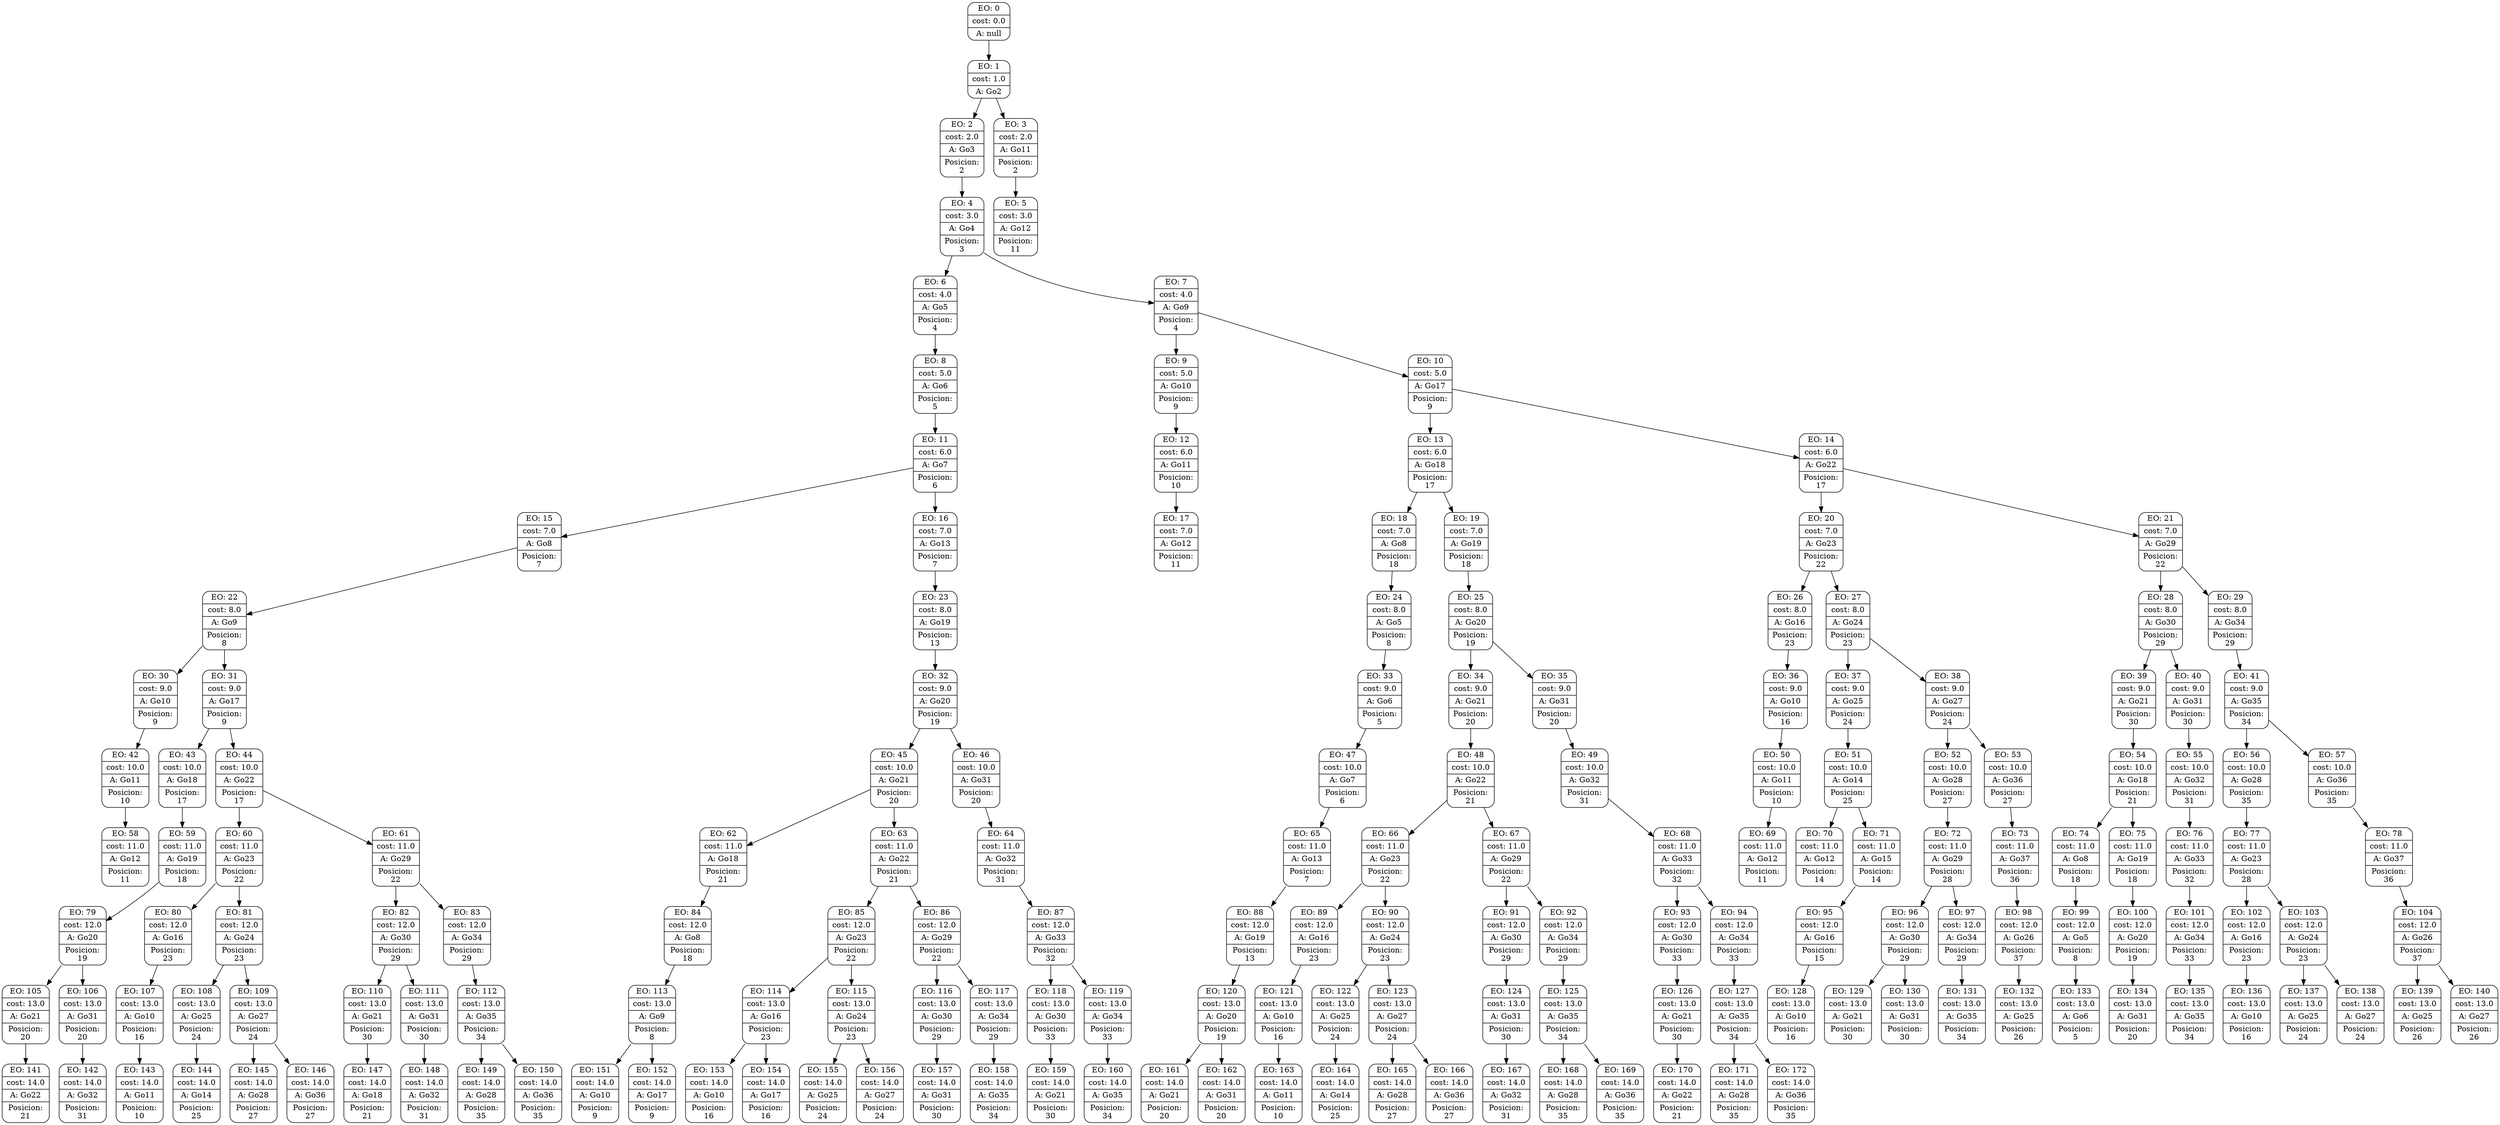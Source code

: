 digraph g {
node [shape = Mrecord];
nodo0[label="{EO: 0|cost: 0.0|A: null}"]
nodo1[label="{EO: 1|cost: 1.0|A: Go2}"]
nodo2[label="{EO: 2|cost: 2.0|A: Go3|Posicion:\n2}"]
nodo4[label="{EO: 4|cost: 3.0|A: Go4|Posicion:\n3}"]
nodo6[label="{EO: 6|cost: 4.0|A: Go5|Posicion:\n4}"]
nodo8[label="{EO: 8|cost: 5.0|A: Go6|Posicion:\n5}"]
nodo11[label="{EO: 11|cost: 6.0|A: Go7|Posicion:\n6}"]
nodo15[label="{EO: 15|cost: 7.0|A: Go8|Posicion:\n7}"]
nodo22[label="{EO: 22|cost: 8.0|A: Go9|Posicion:\n8}"]
nodo30[label="{EO: 30|cost: 9.0|A: Go10|Posicion:\n9}"]
nodo42[label="{EO: 42|cost: 10.0|A: Go11|Posicion:\n10}"]
nodo58[label="{EO: 58|cost: 11.0|A: Go12|Posicion:\n11}"]

nodo42 -> nodo58;

nodo30 -> nodo42;

nodo22 -> nodo30;
nodo31[label="{EO: 31|cost: 9.0|A: Go17|Posicion:\n9}"]
nodo43[label="{EO: 43|cost: 10.0|A: Go18|Posicion:\n17}"]
nodo59[label="{EO: 59|cost: 11.0|A: Go19|Posicion:\n18}"]
nodo79[label="{EO: 79|cost: 12.0|A: Go20|Posicion:\n19}"]
nodo105[label="{EO: 105|cost: 13.0|A: Go21|Posicion:\n20}"]
nodo141[label="{EO: 141|cost: 14.0|A: Go22|Posicion:\n21}"]

nodo105 -> nodo141;

nodo79 -> nodo105;
nodo106[label="{EO: 106|cost: 13.0|A: Go31|Posicion:\n20}"]
nodo142[label="{EO: 142|cost: 14.0|A: Go32|Posicion:\n31}"]

nodo106 -> nodo142;

nodo79 -> nodo106;

nodo59 -> nodo79;

nodo43 -> nodo59;

nodo31 -> nodo43;
nodo44[label="{EO: 44|cost: 10.0|A: Go22|Posicion:\n17}"]
nodo60[label="{EO: 60|cost: 11.0|A: Go23|Posicion:\n22}"]
nodo80[label="{EO: 80|cost: 12.0|A: Go16|Posicion:\n23}"]
nodo107[label="{EO: 107|cost: 13.0|A: Go10|Posicion:\n16}"]
nodo143[label="{EO: 143|cost: 14.0|A: Go11|Posicion:\n10}"]

nodo107 -> nodo143;

nodo80 -> nodo107;

nodo60 -> nodo80;
nodo81[label="{EO: 81|cost: 12.0|A: Go24|Posicion:\n23}"]
nodo108[label="{EO: 108|cost: 13.0|A: Go25|Posicion:\n24}"]
nodo144[label="{EO: 144|cost: 14.0|A: Go14|Posicion:\n25}"]

nodo108 -> nodo144;

nodo81 -> nodo108;
nodo109[label="{EO: 109|cost: 13.0|A: Go27|Posicion:\n24}"]
nodo145[label="{EO: 145|cost: 14.0|A: Go28|Posicion:\n27}"]

nodo109 -> nodo145;
nodo146[label="{EO: 146|cost: 14.0|A: Go36|Posicion:\n27}"]

nodo109 -> nodo146;

nodo81 -> nodo109;

nodo60 -> nodo81;

nodo44 -> nodo60;
nodo61[label="{EO: 61|cost: 11.0|A: Go29|Posicion:\n22}"]
nodo82[label="{EO: 82|cost: 12.0|A: Go30|Posicion:\n29}"]
nodo110[label="{EO: 110|cost: 13.0|A: Go21|Posicion:\n30}"]
nodo147[label="{EO: 147|cost: 14.0|A: Go18|Posicion:\n21}"]

nodo110 -> nodo147;

nodo82 -> nodo110;
nodo111[label="{EO: 111|cost: 13.0|A: Go31|Posicion:\n30}"]
nodo148[label="{EO: 148|cost: 14.0|A: Go32|Posicion:\n31}"]

nodo111 -> nodo148;

nodo82 -> nodo111;

nodo61 -> nodo82;
nodo83[label="{EO: 83|cost: 12.0|A: Go34|Posicion:\n29}"]
nodo112[label="{EO: 112|cost: 13.0|A: Go35|Posicion:\n34}"]
nodo149[label="{EO: 149|cost: 14.0|A: Go28|Posicion:\n35}"]

nodo112 -> nodo149;
nodo150[label="{EO: 150|cost: 14.0|A: Go36|Posicion:\n35}"]

nodo112 -> nodo150;

nodo83 -> nodo112;

nodo61 -> nodo83;

nodo44 -> nodo61;

nodo31 -> nodo44;

nodo22 -> nodo31;

nodo15 -> nodo22;

nodo11 -> nodo15;
nodo16[label="{EO: 16|cost: 7.0|A: Go13|Posicion:\n7}"]
nodo23[label="{EO: 23|cost: 8.0|A: Go19|Posicion:\n13}"]
nodo32[label="{EO: 32|cost: 9.0|A: Go20|Posicion:\n19}"]
nodo45[label="{EO: 45|cost: 10.0|A: Go21|Posicion:\n20}"]
nodo62[label="{EO: 62|cost: 11.0|A: Go18|Posicion:\n21}"]
nodo84[label="{EO: 84|cost: 12.0|A: Go8|Posicion:\n18}"]
nodo113[label="{EO: 113|cost: 13.0|A: Go9|Posicion:\n8}"]
nodo151[label="{EO: 151|cost: 14.0|A: Go10|Posicion:\n9}"]

nodo113 -> nodo151;
nodo152[label="{EO: 152|cost: 14.0|A: Go17|Posicion:\n9}"]

nodo113 -> nodo152;

nodo84 -> nodo113;

nodo62 -> nodo84;

nodo45 -> nodo62;
nodo63[label="{EO: 63|cost: 11.0|A: Go22|Posicion:\n21}"]
nodo85[label="{EO: 85|cost: 12.0|A: Go23|Posicion:\n22}"]
nodo114[label="{EO: 114|cost: 13.0|A: Go16|Posicion:\n23}"]
nodo153[label="{EO: 153|cost: 14.0|A: Go10|Posicion:\n16}"]

nodo114 -> nodo153;
nodo154[label="{EO: 154|cost: 14.0|A: Go17|Posicion:\n16}"]

nodo114 -> nodo154;

nodo85 -> nodo114;
nodo115[label="{EO: 115|cost: 13.0|A: Go24|Posicion:\n23}"]
nodo155[label="{EO: 155|cost: 14.0|A: Go25|Posicion:\n24}"]

nodo115 -> nodo155;
nodo156[label="{EO: 156|cost: 14.0|A: Go27|Posicion:\n24}"]

nodo115 -> nodo156;

nodo85 -> nodo115;

nodo63 -> nodo85;
nodo86[label="{EO: 86|cost: 12.0|A: Go29|Posicion:\n22}"]
nodo116[label="{EO: 116|cost: 13.0|A: Go30|Posicion:\n29}"]
nodo157[label="{EO: 157|cost: 14.0|A: Go31|Posicion:\n30}"]

nodo116 -> nodo157;

nodo86 -> nodo116;
nodo117[label="{EO: 117|cost: 13.0|A: Go34|Posicion:\n29}"]
nodo158[label="{EO: 158|cost: 14.0|A: Go35|Posicion:\n34}"]

nodo117 -> nodo158;

nodo86 -> nodo117;

nodo63 -> nodo86;

nodo45 -> nodo63;

nodo32 -> nodo45;
nodo46[label="{EO: 46|cost: 10.0|A: Go31|Posicion:\n20}"]
nodo64[label="{EO: 64|cost: 11.0|A: Go32|Posicion:\n31}"]
nodo87[label="{EO: 87|cost: 12.0|A: Go33|Posicion:\n32}"]
nodo118[label="{EO: 118|cost: 13.0|A: Go30|Posicion:\n33}"]
nodo159[label="{EO: 159|cost: 14.0|A: Go21|Posicion:\n30}"]

nodo118 -> nodo159;

nodo87 -> nodo118;
nodo119[label="{EO: 119|cost: 13.0|A: Go34|Posicion:\n33}"]
nodo160[label="{EO: 160|cost: 14.0|A: Go35|Posicion:\n34}"]

nodo119 -> nodo160;

nodo87 -> nodo119;

nodo64 -> nodo87;

nodo46 -> nodo64;

nodo32 -> nodo46;

nodo23 -> nodo32;

nodo16 -> nodo23;

nodo11 -> nodo16;

nodo8 -> nodo11;

nodo6 -> nodo8;

nodo4 -> nodo6;
nodo7[label="{EO: 7|cost: 4.0|A: Go9|Posicion:\n4}"]
nodo9[label="{EO: 9|cost: 5.0|A: Go10|Posicion:\n9}"]
nodo12[label="{EO: 12|cost: 6.0|A: Go11|Posicion:\n10}"]
nodo17[label="{EO: 17|cost: 7.0|A: Go12|Posicion:\n11}"]

nodo12 -> nodo17;

nodo9 -> nodo12;

nodo7 -> nodo9;
nodo10[label="{EO: 10|cost: 5.0|A: Go17|Posicion:\n9}"]
nodo13[label="{EO: 13|cost: 6.0|A: Go18|Posicion:\n17}"]
nodo18[label="{EO: 18|cost: 7.0|A: Go8|Posicion:\n18}"]
nodo24[label="{EO: 24|cost: 8.0|A: Go5|Posicion:\n8}"]
nodo33[label="{EO: 33|cost: 9.0|A: Go6|Posicion:\n5}"]
nodo47[label="{EO: 47|cost: 10.0|A: Go7|Posicion:\n6}"]
nodo65[label="{EO: 65|cost: 11.0|A: Go13|Posicion:\n7}"]
nodo88[label="{EO: 88|cost: 12.0|A: Go19|Posicion:\n13}"]
nodo120[label="{EO: 120|cost: 13.0|A: Go20|Posicion:\n19}"]
nodo161[label="{EO: 161|cost: 14.0|A: Go21|Posicion:\n20}"]

nodo120 -> nodo161;
nodo162[label="{EO: 162|cost: 14.0|A: Go31|Posicion:\n20}"]

nodo120 -> nodo162;

nodo88 -> nodo120;

nodo65 -> nodo88;

nodo47 -> nodo65;

nodo33 -> nodo47;

nodo24 -> nodo33;

nodo18 -> nodo24;

nodo13 -> nodo18;
nodo19[label="{EO: 19|cost: 7.0|A: Go19|Posicion:\n18}"]
nodo25[label="{EO: 25|cost: 8.0|A: Go20|Posicion:\n19}"]
nodo34[label="{EO: 34|cost: 9.0|A: Go21|Posicion:\n20}"]
nodo48[label="{EO: 48|cost: 10.0|A: Go22|Posicion:\n21}"]
nodo66[label="{EO: 66|cost: 11.0|A: Go23|Posicion:\n22}"]
nodo89[label="{EO: 89|cost: 12.0|A: Go16|Posicion:\n23}"]
nodo121[label="{EO: 121|cost: 13.0|A: Go10|Posicion:\n16}"]
nodo163[label="{EO: 163|cost: 14.0|A: Go11|Posicion:\n10}"]

nodo121 -> nodo163;

nodo89 -> nodo121;

nodo66 -> nodo89;
nodo90[label="{EO: 90|cost: 12.0|A: Go24|Posicion:\n23}"]
nodo122[label="{EO: 122|cost: 13.0|A: Go25|Posicion:\n24}"]
nodo164[label="{EO: 164|cost: 14.0|A: Go14|Posicion:\n25}"]

nodo122 -> nodo164;

nodo90 -> nodo122;
nodo123[label="{EO: 123|cost: 13.0|A: Go27|Posicion:\n24}"]
nodo165[label="{EO: 165|cost: 14.0|A: Go28|Posicion:\n27}"]

nodo123 -> nodo165;
nodo166[label="{EO: 166|cost: 14.0|A: Go36|Posicion:\n27}"]

nodo123 -> nodo166;

nodo90 -> nodo123;

nodo66 -> nodo90;

nodo48 -> nodo66;
nodo67[label="{EO: 67|cost: 11.0|A: Go29|Posicion:\n22}"]
nodo91[label="{EO: 91|cost: 12.0|A: Go30|Posicion:\n29}"]
nodo124[label="{EO: 124|cost: 13.0|A: Go31|Posicion:\n30}"]
nodo167[label="{EO: 167|cost: 14.0|A: Go32|Posicion:\n31}"]

nodo124 -> nodo167;

nodo91 -> nodo124;

nodo67 -> nodo91;
nodo92[label="{EO: 92|cost: 12.0|A: Go34|Posicion:\n29}"]
nodo125[label="{EO: 125|cost: 13.0|A: Go35|Posicion:\n34}"]
nodo168[label="{EO: 168|cost: 14.0|A: Go28|Posicion:\n35}"]

nodo125 -> nodo168;
nodo169[label="{EO: 169|cost: 14.0|A: Go36|Posicion:\n35}"]

nodo125 -> nodo169;

nodo92 -> nodo125;

nodo67 -> nodo92;

nodo48 -> nodo67;

nodo34 -> nodo48;

nodo25 -> nodo34;
nodo35[label="{EO: 35|cost: 9.0|A: Go31|Posicion:\n20}"]
nodo49[label="{EO: 49|cost: 10.0|A: Go32|Posicion:\n31}"]
nodo68[label="{EO: 68|cost: 11.0|A: Go33|Posicion:\n32}"]
nodo93[label="{EO: 93|cost: 12.0|A: Go30|Posicion:\n33}"]
nodo126[label="{EO: 126|cost: 13.0|A: Go21|Posicion:\n30}"]
nodo170[label="{EO: 170|cost: 14.0|A: Go22|Posicion:\n21}"]

nodo126 -> nodo170;

nodo93 -> nodo126;

nodo68 -> nodo93;
nodo94[label="{EO: 94|cost: 12.0|A: Go34|Posicion:\n33}"]
nodo127[label="{EO: 127|cost: 13.0|A: Go35|Posicion:\n34}"]
nodo171[label="{EO: 171|cost: 14.0|A: Go28|Posicion:\n35}"]

nodo127 -> nodo171;
nodo172[label="{EO: 172|cost: 14.0|A: Go36|Posicion:\n35}"]

nodo127 -> nodo172;

nodo94 -> nodo127;

nodo68 -> nodo94;

nodo49 -> nodo68;

nodo35 -> nodo49;

nodo25 -> nodo35;

nodo19 -> nodo25;

nodo13 -> nodo19;

nodo10 -> nodo13;
nodo14[label="{EO: 14|cost: 6.0|A: Go22|Posicion:\n17}"]
nodo20[label="{EO: 20|cost: 7.0|A: Go23|Posicion:\n22}"]
nodo26[label="{EO: 26|cost: 8.0|A: Go16|Posicion:\n23}"]
nodo36[label="{EO: 36|cost: 9.0|A: Go10|Posicion:\n16}"]
nodo50[label="{EO: 50|cost: 10.0|A: Go11|Posicion:\n10}"]
nodo69[label="{EO: 69|cost: 11.0|A: Go12|Posicion:\n11}"]

nodo50 -> nodo69;

nodo36 -> nodo50;

nodo26 -> nodo36;

nodo20 -> nodo26;
nodo27[label="{EO: 27|cost: 8.0|A: Go24|Posicion:\n23}"]
nodo37[label="{EO: 37|cost: 9.0|A: Go25|Posicion:\n24}"]
nodo51[label="{EO: 51|cost: 10.0|A: Go14|Posicion:\n25}"]
nodo70[label="{EO: 70|cost: 11.0|A: Go12|Posicion:\n14}"]

nodo51 -> nodo70;
nodo71[label="{EO: 71|cost: 11.0|A: Go15|Posicion:\n14}"]
nodo95[label="{EO: 95|cost: 12.0|A: Go16|Posicion:\n15}"]
nodo128[label="{EO: 128|cost: 13.0|A: Go10|Posicion:\n16}"]

nodo95 -> nodo128;

nodo71 -> nodo95;

nodo51 -> nodo71;

nodo37 -> nodo51;

nodo27 -> nodo37;
nodo38[label="{EO: 38|cost: 9.0|A: Go27|Posicion:\n24}"]
nodo52[label="{EO: 52|cost: 10.0|A: Go28|Posicion:\n27}"]
nodo72[label="{EO: 72|cost: 11.0|A: Go29|Posicion:\n28}"]
nodo96[label="{EO: 96|cost: 12.0|A: Go30|Posicion:\n29}"]
nodo129[label="{EO: 129|cost: 13.0|A: Go21|Posicion:\n30}"]

nodo96 -> nodo129;
nodo130[label="{EO: 130|cost: 13.0|A: Go31|Posicion:\n30}"]

nodo96 -> nodo130;

nodo72 -> nodo96;
nodo97[label="{EO: 97|cost: 12.0|A: Go34|Posicion:\n29}"]
nodo131[label="{EO: 131|cost: 13.0|A: Go35|Posicion:\n34}"]

nodo97 -> nodo131;

nodo72 -> nodo97;

nodo52 -> nodo72;

nodo38 -> nodo52;
nodo53[label="{EO: 53|cost: 10.0|A: Go36|Posicion:\n27}"]
nodo73[label="{EO: 73|cost: 11.0|A: Go37|Posicion:\n36}"]
nodo98[label="{EO: 98|cost: 12.0|A: Go26|Posicion:\n37}"]
nodo132[label="{EO: 132|cost: 13.0|A: Go25|Posicion:\n26}"]

nodo98 -> nodo132;

nodo73 -> nodo98;

nodo53 -> nodo73;

nodo38 -> nodo53;

nodo27 -> nodo38;

nodo20 -> nodo27;

nodo14 -> nodo20;
nodo21[label="{EO: 21|cost: 7.0|A: Go29|Posicion:\n22}"]
nodo28[label="{EO: 28|cost: 8.0|A: Go30|Posicion:\n29}"]
nodo39[label="{EO: 39|cost: 9.0|A: Go21|Posicion:\n30}"]
nodo54[label="{EO: 54|cost: 10.0|A: Go18|Posicion:\n21}"]
nodo74[label="{EO: 74|cost: 11.0|A: Go8|Posicion:\n18}"]
nodo99[label="{EO: 99|cost: 12.0|A: Go5|Posicion:\n8}"]
nodo133[label="{EO: 133|cost: 13.0|A: Go6|Posicion:\n5}"]

nodo99 -> nodo133;

nodo74 -> nodo99;

nodo54 -> nodo74;
nodo75[label="{EO: 75|cost: 11.0|A: Go19|Posicion:\n18}"]
nodo100[label="{EO: 100|cost: 12.0|A: Go20|Posicion:\n19}"]
nodo134[label="{EO: 134|cost: 13.0|A: Go31|Posicion:\n20}"]

nodo100 -> nodo134;

nodo75 -> nodo100;

nodo54 -> nodo75;

nodo39 -> nodo54;

nodo28 -> nodo39;
nodo40[label="{EO: 40|cost: 9.0|A: Go31|Posicion:\n30}"]
nodo55[label="{EO: 55|cost: 10.0|A: Go32|Posicion:\n31}"]
nodo76[label="{EO: 76|cost: 11.0|A: Go33|Posicion:\n32}"]
nodo101[label="{EO: 101|cost: 12.0|A: Go34|Posicion:\n33}"]
nodo135[label="{EO: 135|cost: 13.0|A: Go35|Posicion:\n34}"]

nodo101 -> nodo135;

nodo76 -> nodo101;

nodo55 -> nodo76;

nodo40 -> nodo55;

nodo28 -> nodo40;

nodo21 -> nodo28;
nodo29[label="{EO: 29|cost: 8.0|A: Go34|Posicion:\n29}"]
nodo41[label="{EO: 41|cost: 9.0|A: Go35|Posicion:\n34}"]
nodo56[label="{EO: 56|cost: 10.0|A: Go28|Posicion:\n35}"]
nodo77[label="{EO: 77|cost: 11.0|A: Go23|Posicion:\n28}"]
nodo102[label="{EO: 102|cost: 12.0|A: Go16|Posicion:\n23}"]
nodo136[label="{EO: 136|cost: 13.0|A: Go10|Posicion:\n16}"]

nodo102 -> nodo136;

nodo77 -> nodo102;
nodo103[label="{EO: 103|cost: 12.0|A: Go24|Posicion:\n23}"]
nodo137[label="{EO: 137|cost: 13.0|A: Go25|Posicion:\n24}"]

nodo103 -> nodo137;
nodo138[label="{EO: 138|cost: 13.0|A: Go27|Posicion:\n24}"]

nodo103 -> nodo138;

nodo77 -> nodo103;

nodo56 -> nodo77;

nodo41 -> nodo56;
nodo57[label="{EO: 57|cost: 10.0|A: Go36|Posicion:\n35}"]
nodo78[label="{EO: 78|cost: 11.0|A: Go37|Posicion:\n36}"]
nodo104[label="{EO: 104|cost: 12.0|A: Go26|Posicion:\n37}"]
nodo139[label="{EO: 139|cost: 13.0|A: Go25|Posicion:\n26}"]

nodo104 -> nodo139;
nodo140[label="{EO: 140|cost: 13.0|A: Go27|Posicion:\n26}"]

nodo104 -> nodo140;

nodo78 -> nodo104;

nodo57 -> nodo78;

nodo41 -> nodo57;

nodo29 -> nodo41;

nodo21 -> nodo29;

nodo14 -> nodo21;

nodo10 -> nodo14;

nodo7 -> nodo10;

nodo4 -> nodo7;

nodo2 -> nodo4;

nodo1 -> nodo2;
nodo3[label="{EO: 3|cost: 2.0|A: Go11|Posicion:\n2}"]
nodo5[label="{EO: 5|cost: 3.0|A: Go12|Posicion:\n11}"]

nodo3 -> nodo5;

nodo1 -> nodo3;

nodo0 -> nodo1;


}
